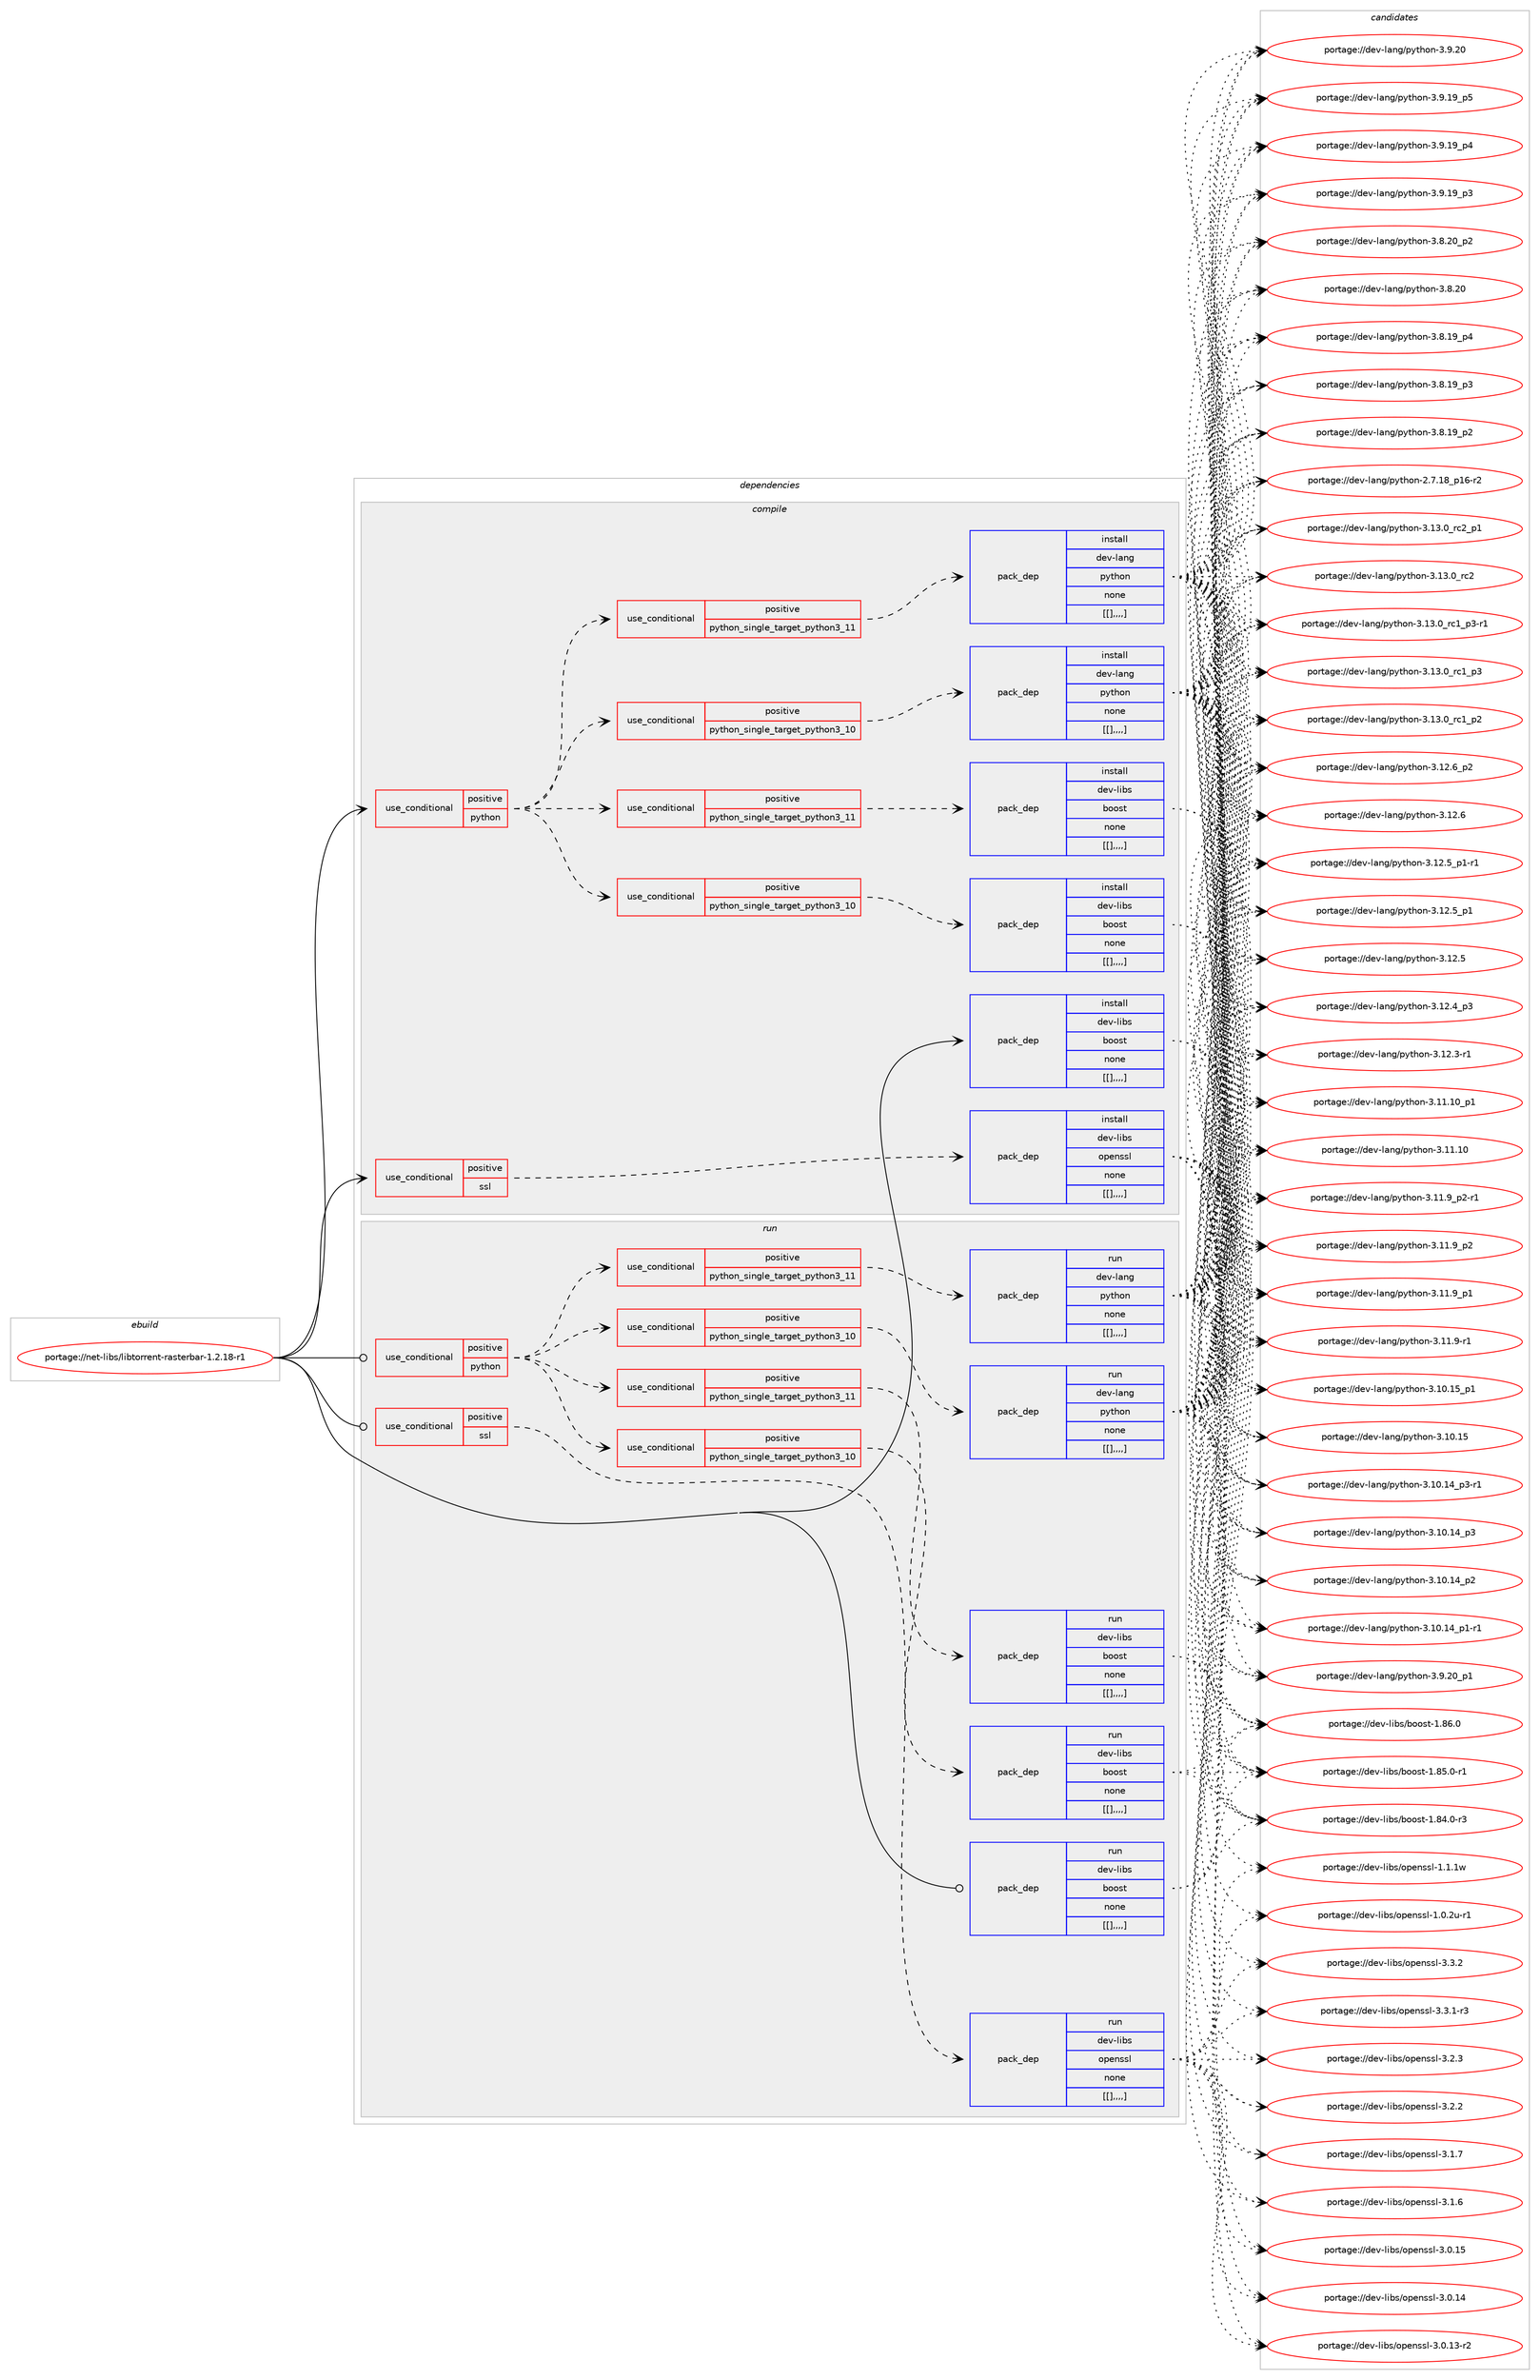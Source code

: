 digraph prolog {

# *************
# Graph options
# *************

newrank=true;
concentrate=true;
compound=true;
graph [rankdir=LR,fontname=Helvetica,fontsize=10,ranksep=1.5];#, ranksep=2.5, nodesep=0.2];
edge  [arrowhead=vee];
node  [fontname=Helvetica,fontsize=10];

# **********
# The ebuild
# **********

subgraph cluster_leftcol {
color=gray;
label=<<i>ebuild</i>>;
id [label="portage://net-libs/libtorrent-rasterbar-1.2.18-r1", color=red, width=4, href="../net-libs/libtorrent-rasterbar-1.2.18-r1.svg"];
}

# ****************
# The dependencies
# ****************

subgraph cluster_midcol {
color=gray;
label=<<i>dependencies</i>>;
subgraph cluster_compile {
fillcolor="#eeeeee";
style=filled;
label=<<i>compile</i>>;
subgraph cond98394 {
dependency372416 [label=<<TABLE BORDER="0" CELLBORDER="1" CELLSPACING="0" CELLPADDING="4"><TR><TD ROWSPAN="3" CELLPADDING="10">use_conditional</TD></TR><TR><TD>positive</TD></TR><TR><TD>python</TD></TR></TABLE>>, shape=none, color=red];
subgraph cond98395 {
dependency372417 [label=<<TABLE BORDER="0" CELLBORDER="1" CELLSPACING="0" CELLPADDING="4"><TR><TD ROWSPAN="3" CELLPADDING="10">use_conditional</TD></TR><TR><TD>positive</TD></TR><TR><TD>python_single_target_python3_10</TD></TR></TABLE>>, shape=none, color=red];
subgraph pack271323 {
dependency372418 [label=<<TABLE BORDER="0" CELLBORDER="1" CELLSPACING="0" CELLPADDING="4" WIDTH="220"><TR><TD ROWSPAN="6" CELLPADDING="30">pack_dep</TD></TR><TR><TD WIDTH="110">install</TD></TR><TR><TD>dev-lang</TD></TR><TR><TD>python</TD></TR><TR><TD>none</TD></TR><TR><TD>[[],,,,]</TD></TR></TABLE>>, shape=none, color=blue];
}
dependency372417:e -> dependency372418:w [weight=20,style="dashed",arrowhead="vee"];
}
dependency372416:e -> dependency372417:w [weight=20,style="dashed",arrowhead="vee"];
subgraph cond98396 {
dependency372419 [label=<<TABLE BORDER="0" CELLBORDER="1" CELLSPACING="0" CELLPADDING="4"><TR><TD ROWSPAN="3" CELLPADDING="10">use_conditional</TD></TR><TR><TD>positive</TD></TR><TR><TD>python_single_target_python3_11</TD></TR></TABLE>>, shape=none, color=red];
subgraph pack271324 {
dependency372420 [label=<<TABLE BORDER="0" CELLBORDER="1" CELLSPACING="0" CELLPADDING="4" WIDTH="220"><TR><TD ROWSPAN="6" CELLPADDING="30">pack_dep</TD></TR><TR><TD WIDTH="110">install</TD></TR><TR><TD>dev-lang</TD></TR><TR><TD>python</TD></TR><TR><TD>none</TD></TR><TR><TD>[[],,,,]</TD></TR></TABLE>>, shape=none, color=blue];
}
dependency372419:e -> dependency372420:w [weight=20,style="dashed",arrowhead="vee"];
}
dependency372416:e -> dependency372419:w [weight=20,style="dashed",arrowhead="vee"];
subgraph cond98397 {
dependency372421 [label=<<TABLE BORDER="0" CELLBORDER="1" CELLSPACING="0" CELLPADDING="4"><TR><TD ROWSPAN="3" CELLPADDING="10">use_conditional</TD></TR><TR><TD>positive</TD></TR><TR><TD>python_single_target_python3_10</TD></TR></TABLE>>, shape=none, color=red];
subgraph pack271325 {
dependency372422 [label=<<TABLE BORDER="0" CELLBORDER="1" CELLSPACING="0" CELLPADDING="4" WIDTH="220"><TR><TD ROWSPAN="6" CELLPADDING="30">pack_dep</TD></TR><TR><TD WIDTH="110">install</TD></TR><TR><TD>dev-libs</TD></TR><TR><TD>boost</TD></TR><TR><TD>none</TD></TR><TR><TD>[[],,,,]</TD></TR></TABLE>>, shape=none, color=blue];
}
dependency372421:e -> dependency372422:w [weight=20,style="dashed",arrowhead="vee"];
}
dependency372416:e -> dependency372421:w [weight=20,style="dashed",arrowhead="vee"];
subgraph cond98398 {
dependency372423 [label=<<TABLE BORDER="0" CELLBORDER="1" CELLSPACING="0" CELLPADDING="4"><TR><TD ROWSPAN="3" CELLPADDING="10">use_conditional</TD></TR><TR><TD>positive</TD></TR><TR><TD>python_single_target_python3_11</TD></TR></TABLE>>, shape=none, color=red];
subgraph pack271326 {
dependency372424 [label=<<TABLE BORDER="0" CELLBORDER="1" CELLSPACING="0" CELLPADDING="4" WIDTH="220"><TR><TD ROWSPAN="6" CELLPADDING="30">pack_dep</TD></TR><TR><TD WIDTH="110">install</TD></TR><TR><TD>dev-libs</TD></TR><TR><TD>boost</TD></TR><TR><TD>none</TD></TR><TR><TD>[[],,,,]</TD></TR></TABLE>>, shape=none, color=blue];
}
dependency372423:e -> dependency372424:w [weight=20,style="dashed",arrowhead="vee"];
}
dependency372416:e -> dependency372423:w [weight=20,style="dashed",arrowhead="vee"];
}
id:e -> dependency372416:w [weight=20,style="solid",arrowhead="vee"];
subgraph cond98399 {
dependency372425 [label=<<TABLE BORDER="0" CELLBORDER="1" CELLSPACING="0" CELLPADDING="4"><TR><TD ROWSPAN="3" CELLPADDING="10">use_conditional</TD></TR><TR><TD>positive</TD></TR><TR><TD>ssl</TD></TR></TABLE>>, shape=none, color=red];
subgraph pack271327 {
dependency372426 [label=<<TABLE BORDER="0" CELLBORDER="1" CELLSPACING="0" CELLPADDING="4" WIDTH="220"><TR><TD ROWSPAN="6" CELLPADDING="30">pack_dep</TD></TR><TR><TD WIDTH="110">install</TD></TR><TR><TD>dev-libs</TD></TR><TR><TD>openssl</TD></TR><TR><TD>none</TD></TR><TR><TD>[[],,,,]</TD></TR></TABLE>>, shape=none, color=blue];
}
dependency372425:e -> dependency372426:w [weight=20,style="dashed",arrowhead="vee"];
}
id:e -> dependency372425:w [weight=20,style="solid",arrowhead="vee"];
subgraph pack271328 {
dependency372427 [label=<<TABLE BORDER="0" CELLBORDER="1" CELLSPACING="0" CELLPADDING="4" WIDTH="220"><TR><TD ROWSPAN="6" CELLPADDING="30">pack_dep</TD></TR><TR><TD WIDTH="110">install</TD></TR><TR><TD>dev-libs</TD></TR><TR><TD>boost</TD></TR><TR><TD>none</TD></TR><TR><TD>[[],,,,]</TD></TR></TABLE>>, shape=none, color=blue];
}
id:e -> dependency372427:w [weight=20,style="solid",arrowhead="vee"];
}
subgraph cluster_compileandrun {
fillcolor="#eeeeee";
style=filled;
label=<<i>compile and run</i>>;
}
subgraph cluster_run {
fillcolor="#eeeeee";
style=filled;
label=<<i>run</i>>;
subgraph cond98400 {
dependency372428 [label=<<TABLE BORDER="0" CELLBORDER="1" CELLSPACING="0" CELLPADDING="4"><TR><TD ROWSPAN="3" CELLPADDING="10">use_conditional</TD></TR><TR><TD>positive</TD></TR><TR><TD>python</TD></TR></TABLE>>, shape=none, color=red];
subgraph cond98401 {
dependency372429 [label=<<TABLE BORDER="0" CELLBORDER="1" CELLSPACING="0" CELLPADDING="4"><TR><TD ROWSPAN="3" CELLPADDING="10">use_conditional</TD></TR><TR><TD>positive</TD></TR><TR><TD>python_single_target_python3_10</TD></TR></TABLE>>, shape=none, color=red];
subgraph pack271329 {
dependency372430 [label=<<TABLE BORDER="0" CELLBORDER="1" CELLSPACING="0" CELLPADDING="4" WIDTH="220"><TR><TD ROWSPAN="6" CELLPADDING="30">pack_dep</TD></TR><TR><TD WIDTH="110">run</TD></TR><TR><TD>dev-lang</TD></TR><TR><TD>python</TD></TR><TR><TD>none</TD></TR><TR><TD>[[],,,,]</TD></TR></TABLE>>, shape=none, color=blue];
}
dependency372429:e -> dependency372430:w [weight=20,style="dashed",arrowhead="vee"];
}
dependency372428:e -> dependency372429:w [weight=20,style="dashed",arrowhead="vee"];
subgraph cond98402 {
dependency372431 [label=<<TABLE BORDER="0" CELLBORDER="1" CELLSPACING="0" CELLPADDING="4"><TR><TD ROWSPAN="3" CELLPADDING="10">use_conditional</TD></TR><TR><TD>positive</TD></TR><TR><TD>python_single_target_python3_11</TD></TR></TABLE>>, shape=none, color=red];
subgraph pack271330 {
dependency372432 [label=<<TABLE BORDER="0" CELLBORDER="1" CELLSPACING="0" CELLPADDING="4" WIDTH="220"><TR><TD ROWSPAN="6" CELLPADDING="30">pack_dep</TD></TR><TR><TD WIDTH="110">run</TD></TR><TR><TD>dev-lang</TD></TR><TR><TD>python</TD></TR><TR><TD>none</TD></TR><TR><TD>[[],,,,]</TD></TR></TABLE>>, shape=none, color=blue];
}
dependency372431:e -> dependency372432:w [weight=20,style="dashed",arrowhead="vee"];
}
dependency372428:e -> dependency372431:w [weight=20,style="dashed",arrowhead="vee"];
subgraph cond98403 {
dependency372433 [label=<<TABLE BORDER="0" CELLBORDER="1" CELLSPACING="0" CELLPADDING="4"><TR><TD ROWSPAN="3" CELLPADDING="10">use_conditional</TD></TR><TR><TD>positive</TD></TR><TR><TD>python_single_target_python3_10</TD></TR></TABLE>>, shape=none, color=red];
subgraph pack271331 {
dependency372434 [label=<<TABLE BORDER="0" CELLBORDER="1" CELLSPACING="0" CELLPADDING="4" WIDTH="220"><TR><TD ROWSPAN="6" CELLPADDING="30">pack_dep</TD></TR><TR><TD WIDTH="110">run</TD></TR><TR><TD>dev-libs</TD></TR><TR><TD>boost</TD></TR><TR><TD>none</TD></TR><TR><TD>[[],,,,]</TD></TR></TABLE>>, shape=none, color=blue];
}
dependency372433:e -> dependency372434:w [weight=20,style="dashed",arrowhead="vee"];
}
dependency372428:e -> dependency372433:w [weight=20,style="dashed",arrowhead="vee"];
subgraph cond98404 {
dependency372435 [label=<<TABLE BORDER="0" CELLBORDER="1" CELLSPACING="0" CELLPADDING="4"><TR><TD ROWSPAN="3" CELLPADDING="10">use_conditional</TD></TR><TR><TD>positive</TD></TR><TR><TD>python_single_target_python3_11</TD></TR></TABLE>>, shape=none, color=red];
subgraph pack271332 {
dependency372436 [label=<<TABLE BORDER="0" CELLBORDER="1" CELLSPACING="0" CELLPADDING="4" WIDTH="220"><TR><TD ROWSPAN="6" CELLPADDING="30">pack_dep</TD></TR><TR><TD WIDTH="110">run</TD></TR><TR><TD>dev-libs</TD></TR><TR><TD>boost</TD></TR><TR><TD>none</TD></TR><TR><TD>[[],,,,]</TD></TR></TABLE>>, shape=none, color=blue];
}
dependency372435:e -> dependency372436:w [weight=20,style="dashed",arrowhead="vee"];
}
dependency372428:e -> dependency372435:w [weight=20,style="dashed",arrowhead="vee"];
}
id:e -> dependency372428:w [weight=20,style="solid",arrowhead="odot"];
subgraph cond98405 {
dependency372437 [label=<<TABLE BORDER="0" CELLBORDER="1" CELLSPACING="0" CELLPADDING="4"><TR><TD ROWSPAN="3" CELLPADDING="10">use_conditional</TD></TR><TR><TD>positive</TD></TR><TR><TD>ssl</TD></TR></TABLE>>, shape=none, color=red];
subgraph pack271333 {
dependency372438 [label=<<TABLE BORDER="0" CELLBORDER="1" CELLSPACING="0" CELLPADDING="4" WIDTH="220"><TR><TD ROWSPAN="6" CELLPADDING="30">pack_dep</TD></TR><TR><TD WIDTH="110">run</TD></TR><TR><TD>dev-libs</TD></TR><TR><TD>openssl</TD></TR><TR><TD>none</TD></TR><TR><TD>[[],,,,]</TD></TR></TABLE>>, shape=none, color=blue];
}
dependency372437:e -> dependency372438:w [weight=20,style="dashed",arrowhead="vee"];
}
id:e -> dependency372437:w [weight=20,style="solid",arrowhead="odot"];
subgraph pack271334 {
dependency372439 [label=<<TABLE BORDER="0" CELLBORDER="1" CELLSPACING="0" CELLPADDING="4" WIDTH="220"><TR><TD ROWSPAN="6" CELLPADDING="30">pack_dep</TD></TR><TR><TD WIDTH="110">run</TD></TR><TR><TD>dev-libs</TD></TR><TR><TD>boost</TD></TR><TR><TD>none</TD></TR><TR><TD>[[],,,,]</TD></TR></TABLE>>, shape=none, color=blue];
}
id:e -> dependency372439:w [weight=20,style="solid",arrowhead="odot"];
}
}

# **************
# The candidates
# **************

subgraph cluster_choices {
rank=same;
color=gray;
label=<<i>candidates</i>>;

subgraph choice271323 {
color=black;
nodesep=1;
choice100101118451089711010347112121116104111110455146495146489511499509511249 [label="portage://dev-lang/python-3.13.0_rc2_p1", color=red, width=4,href="../dev-lang/python-3.13.0_rc2_p1.svg"];
choice10010111845108971101034711212111610411111045514649514648951149950 [label="portage://dev-lang/python-3.13.0_rc2", color=red, width=4,href="../dev-lang/python-3.13.0_rc2.svg"];
choice1001011184510897110103471121211161041111104551464951464895114994995112514511449 [label="portage://dev-lang/python-3.13.0_rc1_p3-r1", color=red, width=4,href="../dev-lang/python-3.13.0_rc1_p3-r1.svg"];
choice100101118451089711010347112121116104111110455146495146489511499499511251 [label="portage://dev-lang/python-3.13.0_rc1_p3", color=red, width=4,href="../dev-lang/python-3.13.0_rc1_p3.svg"];
choice100101118451089711010347112121116104111110455146495146489511499499511250 [label="portage://dev-lang/python-3.13.0_rc1_p2", color=red, width=4,href="../dev-lang/python-3.13.0_rc1_p2.svg"];
choice100101118451089711010347112121116104111110455146495046549511250 [label="portage://dev-lang/python-3.12.6_p2", color=red, width=4,href="../dev-lang/python-3.12.6_p2.svg"];
choice10010111845108971101034711212111610411111045514649504654 [label="portage://dev-lang/python-3.12.6", color=red, width=4,href="../dev-lang/python-3.12.6.svg"];
choice1001011184510897110103471121211161041111104551464950465395112494511449 [label="portage://dev-lang/python-3.12.5_p1-r1", color=red, width=4,href="../dev-lang/python-3.12.5_p1-r1.svg"];
choice100101118451089711010347112121116104111110455146495046539511249 [label="portage://dev-lang/python-3.12.5_p1", color=red, width=4,href="../dev-lang/python-3.12.5_p1.svg"];
choice10010111845108971101034711212111610411111045514649504653 [label="portage://dev-lang/python-3.12.5", color=red, width=4,href="../dev-lang/python-3.12.5.svg"];
choice100101118451089711010347112121116104111110455146495046529511251 [label="portage://dev-lang/python-3.12.4_p3", color=red, width=4,href="../dev-lang/python-3.12.4_p3.svg"];
choice100101118451089711010347112121116104111110455146495046514511449 [label="portage://dev-lang/python-3.12.3-r1", color=red, width=4,href="../dev-lang/python-3.12.3-r1.svg"];
choice10010111845108971101034711212111610411111045514649494649489511249 [label="portage://dev-lang/python-3.11.10_p1", color=red, width=4,href="../dev-lang/python-3.11.10_p1.svg"];
choice1001011184510897110103471121211161041111104551464949464948 [label="portage://dev-lang/python-3.11.10", color=red, width=4,href="../dev-lang/python-3.11.10.svg"];
choice1001011184510897110103471121211161041111104551464949465795112504511449 [label="portage://dev-lang/python-3.11.9_p2-r1", color=red, width=4,href="../dev-lang/python-3.11.9_p2-r1.svg"];
choice100101118451089711010347112121116104111110455146494946579511250 [label="portage://dev-lang/python-3.11.9_p2", color=red, width=4,href="../dev-lang/python-3.11.9_p2.svg"];
choice100101118451089711010347112121116104111110455146494946579511249 [label="portage://dev-lang/python-3.11.9_p1", color=red, width=4,href="../dev-lang/python-3.11.9_p1.svg"];
choice100101118451089711010347112121116104111110455146494946574511449 [label="portage://dev-lang/python-3.11.9-r1", color=red, width=4,href="../dev-lang/python-3.11.9-r1.svg"];
choice10010111845108971101034711212111610411111045514649484649539511249 [label="portage://dev-lang/python-3.10.15_p1", color=red, width=4,href="../dev-lang/python-3.10.15_p1.svg"];
choice1001011184510897110103471121211161041111104551464948464953 [label="portage://dev-lang/python-3.10.15", color=red, width=4,href="../dev-lang/python-3.10.15.svg"];
choice100101118451089711010347112121116104111110455146494846495295112514511449 [label="portage://dev-lang/python-3.10.14_p3-r1", color=red, width=4,href="../dev-lang/python-3.10.14_p3-r1.svg"];
choice10010111845108971101034711212111610411111045514649484649529511251 [label="portage://dev-lang/python-3.10.14_p3", color=red, width=4,href="../dev-lang/python-3.10.14_p3.svg"];
choice10010111845108971101034711212111610411111045514649484649529511250 [label="portage://dev-lang/python-3.10.14_p2", color=red, width=4,href="../dev-lang/python-3.10.14_p2.svg"];
choice100101118451089711010347112121116104111110455146494846495295112494511449 [label="portage://dev-lang/python-3.10.14_p1-r1", color=red, width=4,href="../dev-lang/python-3.10.14_p1-r1.svg"];
choice100101118451089711010347112121116104111110455146574650489511249 [label="portage://dev-lang/python-3.9.20_p1", color=red, width=4,href="../dev-lang/python-3.9.20_p1.svg"];
choice10010111845108971101034711212111610411111045514657465048 [label="portage://dev-lang/python-3.9.20", color=red, width=4,href="../dev-lang/python-3.9.20.svg"];
choice100101118451089711010347112121116104111110455146574649579511253 [label="portage://dev-lang/python-3.9.19_p5", color=red, width=4,href="../dev-lang/python-3.9.19_p5.svg"];
choice100101118451089711010347112121116104111110455146574649579511252 [label="portage://dev-lang/python-3.9.19_p4", color=red, width=4,href="../dev-lang/python-3.9.19_p4.svg"];
choice100101118451089711010347112121116104111110455146574649579511251 [label="portage://dev-lang/python-3.9.19_p3", color=red, width=4,href="../dev-lang/python-3.9.19_p3.svg"];
choice100101118451089711010347112121116104111110455146564650489511250 [label="portage://dev-lang/python-3.8.20_p2", color=red, width=4,href="../dev-lang/python-3.8.20_p2.svg"];
choice10010111845108971101034711212111610411111045514656465048 [label="portage://dev-lang/python-3.8.20", color=red, width=4,href="../dev-lang/python-3.8.20.svg"];
choice100101118451089711010347112121116104111110455146564649579511252 [label="portage://dev-lang/python-3.8.19_p4", color=red, width=4,href="../dev-lang/python-3.8.19_p4.svg"];
choice100101118451089711010347112121116104111110455146564649579511251 [label="portage://dev-lang/python-3.8.19_p3", color=red, width=4,href="../dev-lang/python-3.8.19_p3.svg"];
choice100101118451089711010347112121116104111110455146564649579511250 [label="portage://dev-lang/python-3.8.19_p2", color=red, width=4,href="../dev-lang/python-3.8.19_p2.svg"];
choice100101118451089711010347112121116104111110455046554649569511249544511450 [label="portage://dev-lang/python-2.7.18_p16-r2", color=red, width=4,href="../dev-lang/python-2.7.18_p16-r2.svg"];
dependency372418:e -> choice100101118451089711010347112121116104111110455146495146489511499509511249:w [style=dotted,weight="100"];
dependency372418:e -> choice10010111845108971101034711212111610411111045514649514648951149950:w [style=dotted,weight="100"];
dependency372418:e -> choice1001011184510897110103471121211161041111104551464951464895114994995112514511449:w [style=dotted,weight="100"];
dependency372418:e -> choice100101118451089711010347112121116104111110455146495146489511499499511251:w [style=dotted,weight="100"];
dependency372418:e -> choice100101118451089711010347112121116104111110455146495146489511499499511250:w [style=dotted,weight="100"];
dependency372418:e -> choice100101118451089711010347112121116104111110455146495046549511250:w [style=dotted,weight="100"];
dependency372418:e -> choice10010111845108971101034711212111610411111045514649504654:w [style=dotted,weight="100"];
dependency372418:e -> choice1001011184510897110103471121211161041111104551464950465395112494511449:w [style=dotted,weight="100"];
dependency372418:e -> choice100101118451089711010347112121116104111110455146495046539511249:w [style=dotted,weight="100"];
dependency372418:e -> choice10010111845108971101034711212111610411111045514649504653:w [style=dotted,weight="100"];
dependency372418:e -> choice100101118451089711010347112121116104111110455146495046529511251:w [style=dotted,weight="100"];
dependency372418:e -> choice100101118451089711010347112121116104111110455146495046514511449:w [style=dotted,weight="100"];
dependency372418:e -> choice10010111845108971101034711212111610411111045514649494649489511249:w [style=dotted,weight="100"];
dependency372418:e -> choice1001011184510897110103471121211161041111104551464949464948:w [style=dotted,weight="100"];
dependency372418:e -> choice1001011184510897110103471121211161041111104551464949465795112504511449:w [style=dotted,weight="100"];
dependency372418:e -> choice100101118451089711010347112121116104111110455146494946579511250:w [style=dotted,weight="100"];
dependency372418:e -> choice100101118451089711010347112121116104111110455146494946579511249:w [style=dotted,weight="100"];
dependency372418:e -> choice100101118451089711010347112121116104111110455146494946574511449:w [style=dotted,weight="100"];
dependency372418:e -> choice10010111845108971101034711212111610411111045514649484649539511249:w [style=dotted,weight="100"];
dependency372418:e -> choice1001011184510897110103471121211161041111104551464948464953:w [style=dotted,weight="100"];
dependency372418:e -> choice100101118451089711010347112121116104111110455146494846495295112514511449:w [style=dotted,weight="100"];
dependency372418:e -> choice10010111845108971101034711212111610411111045514649484649529511251:w [style=dotted,weight="100"];
dependency372418:e -> choice10010111845108971101034711212111610411111045514649484649529511250:w [style=dotted,weight="100"];
dependency372418:e -> choice100101118451089711010347112121116104111110455146494846495295112494511449:w [style=dotted,weight="100"];
dependency372418:e -> choice100101118451089711010347112121116104111110455146574650489511249:w [style=dotted,weight="100"];
dependency372418:e -> choice10010111845108971101034711212111610411111045514657465048:w [style=dotted,weight="100"];
dependency372418:e -> choice100101118451089711010347112121116104111110455146574649579511253:w [style=dotted,weight="100"];
dependency372418:e -> choice100101118451089711010347112121116104111110455146574649579511252:w [style=dotted,weight="100"];
dependency372418:e -> choice100101118451089711010347112121116104111110455146574649579511251:w [style=dotted,weight="100"];
dependency372418:e -> choice100101118451089711010347112121116104111110455146564650489511250:w [style=dotted,weight="100"];
dependency372418:e -> choice10010111845108971101034711212111610411111045514656465048:w [style=dotted,weight="100"];
dependency372418:e -> choice100101118451089711010347112121116104111110455146564649579511252:w [style=dotted,weight="100"];
dependency372418:e -> choice100101118451089711010347112121116104111110455146564649579511251:w [style=dotted,weight="100"];
dependency372418:e -> choice100101118451089711010347112121116104111110455146564649579511250:w [style=dotted,weight="100"];
dependency372418:e -> choice100101118451089711010347112121116104111110455046554649569511249544511450:w [style=dotted,weight="100"];
}
subgraph choice271324 {
color=black;
nodesep=1;
choice100101118451089711010347112121116104111110455146495146489511499509511249 [label="portage://dev-lang/python-3.13.0_rc2_p1", color=red, width=4,href="../dev-lang/python-3.13.0_rc2_p1.svg"];
choice10010111845108971101034711212111610411111045514649514648951149950 [label="portage://dev-lang/python-3.13.0_rc2", color=red, width=4,href="../dev-lang/python-3.13.0_rc2.svg"];
choice1001011184510897110103471121211161041111104551464951464895114994995112514511449 [label="portage://dev-lang/python-3.13.0_rc1_p3-r1", color=red, width=4,href="../dev-lang/python-3.13.0_rc1_p3-r1.svg"];
choice100101118451089711010347112121116104111110455146495146489511499499511251 [label="portage://dev-lang/python-3.13.0_rc1_p3", color=red, width=4,href="../dev-lang/python-3.13.0_rc1_p3.svg"];
choice100101118451089711010347112121116104111110455146495146489511499499511250 [label="portage://dev-lang/python-3.13.0_rc1_p2", color=red, width=4,href="../dev-lang/python-3.13.0_rc1_p2.svg"];
choice100101118451089711010347112121116104111110455146495046549511250 [label="portage://dev-lang/python-3.12.6_p2", color=red, width=4,href="../dev-lang/python-3.12.6_p2.svg"];
choice10010111845108971101034711212111610411111045514649504654 [label="portage://dev-lang/python-3.12.6", color=red, width=4,href="../dev-lang/python-3.12.6.svg"];
choice1001011184510897110103471121211161041111104551464950465395112494511449 [label="portage://dev-lang/python-3.12.5_p1-r1", color=red, width=4,href="../dev-lang/python-3.12.5_p1-r1.svg"];
choice100101118451089711010347112121116104111110455146495046539511249 [label="portage://dev-lang/python-3.12.5_p1", color=red, width=4,href="../dev-lang/python-3.12.5_p1.svg"];
choice10010111845108971101034711212111610411111045514649504653 [label="portage://dev-lang/python-3.12.5", color=red, width=4,href="../dev-lang/python-3.12.5.svg"];
choice100101118451089711010347112121116104111110455146495046529511251 [label="portage://dev-lang/python-3.12.4_p3", color=red, width=4,href="../dev-lang/python-3.12.4_p3.svg"];
choice100101118451089711010347112121116104111110455146495046514511449 [label="portage://dev-lang/python-3.12.3-r1", color=red, width=4,href="../dev-lang/python-3.12.3-r1.svg"];
choice10010111845108971101034711212111610411111045514649494649489511249 [label="portage://dev-lang/python-3.11.10_p1", color=red, width=4,href="../dev-lang/python-3.11.10_p1.svg"];
choice1001011184510897110103471121211161041111104551464949464948 [label="portage://dev-lang/python-3.11.10", color=red, width=4,href="../dev-lang/python-3.11.10.svg"];
choice1001011184510897110103471121211161041111104551464949465795112504511449 [label="portage://dev-lang/python-3.11.9_p2-r1", color=red, width=4,href="../dev-lang/python-3.11.9_p2-r1.svg"];
choice100101118451089711010347112121116104111110455146494946579511250 [label="portage://dev-lang/python-3.11.9_p2", color=red, width=4,href="../dev-lang/python-3.11.9_p2.svg"];
choice100101118451089711010347112121116104111110455146494946579511249 [label="portage://dev-lang/python-3.11.9_p1", color=red, width=4,href="../dev-lang/python-3.11.9_p1.svg"];
choice100101118451089711010347112121116104111110455146494946574511449 [label="portage://dev-lang/python-3.11.9-r1", color=red, width=4,href="../dev-lang/python-3.11.9-r1.svg"];
choice10010111845108971101034711212111610411111045514649484649539511249 [label="portage://dev-lang/python-3.10.15_p1", color=red, width=4,href="../dev-lang/python-3.10.15_p1.svg"];
choice1001011184510897110103471121211161041111104551464948464953 [label="portage://dev-lang/python-3.10.15", color=red, width=4,href="../dev-lang/python-3.10.15.svg"];
choice100101118451089711010347112121116104111110455146494846495295112514511449 [label="portage://dev-lang/python-3.10.14_p3-r1", color=red, width=4,href="../dev-lang/python-3.10.14_p3-r1.svg"];
choice10010111845108971101034711212111610411111045514649484649529511251 [label="portage://dev-lang/python-3.10.14_p3", color=red, width=4,href="../dev-lang/python-3.10.14_p3.svg"];
choice10010111845108971101034711212111610411111045514649484649529511250 [label="portage://dev-lang/python-3.10.14_p2", color=red, width=4,href="../dev-lang/python-3.10.14_p2.svg"];
choice100101118451089711010347112121116104111110455146494846495295112494511449 [label="portage://dev-lang/python-3.10.14_p1-r1", color=red, width=4,href="../dev-lang/python-3.10.14_p1-r1.svg"];
choice100101118451089711010347112121116104111110455146574650489511249 [label="portage://dev-lang/python-3.9.20_p1", color=red, width=4,href="../dev-lang/python-3.9.20_p1.svg"];
choice10010111845108971101034711212111610411111045514657465048 [label="portage://dev-lang/python-3.9.20", color=red, width=4,href="../dev-lang/python-3.9.20.svg"];
choice100101118451089711010347112121116104111110455146574649579511253 [label="portage://dev-lang/python-3.9.19_p5", color=red, width=4,href="../dev-lang/python-3.9.19_p5.svg"];
choice100101118451089711010347112121116104111110455146574649579511252 [label="portage://dev-lang/python-3.9.19_p4", color=red, width=4,href="../dev-lang/python-3.9.19_p4.svg"];
choice100101118451089711010347112121116104111110455146574649579511251 [label="portage://dev-lang/python-3.9.19_p3", color=red, width=4,href="../dev-lang/python-3.9.19_p3.svg"];
choice100101118451089711010347112121116104111110455146564650489511250 [label="portage://dev-lang/python-3.8.20_p2", color=red, width=4,href="../dev-lang/python-3.8.20_p2.svg"];
choice10010111845108971101034711212111610411111045514656465048 [label="portage://dev-lang/python-3.8.20", color=red, width=4,href="../dev-lang/python-3.8.20.svg"];
choice100101118451089711010347112121116104111110455146564649579511252 [label="portage://dev-lang/python-3.8.19_p4", color=red, width=4,href="../dev-lang/python-3.8.19_p4.svg"];
choice100101118451089711010347112121116104111110455146564649579511251 [label="portage://dev-lang/python-3.8.19_p3", color=red, width=4,href="../dev-lang/python-3.8.19_p3.svg"];
choice100101118451089711010347112121116104111110455146564649579511250 [label="portage://dev-lang/python-3.8.19_p2", color=red, width=4,href="../dev-lang/python-3.8.19_p2.svg"];
choice100101118451089711010347112121116104111110455046554649569511249544511450 [label="portage://dev-lang/python-2.7.18_p16-r2", color=red, width=4,href="../dev-lang/python-2.7.18_p16-r2.svg"];
dependency372420:e -> choice100101118451089711010347112121116104111110455146495146489511499509511249:w [style=dotted,weight="100"];
dependency372420:e -> choice10010111845108971101034711212111610411111045514649514648951149950:w [style=dotted,weight="100"];
dependency372420:e -> choice1001011184510897110103471121211161041111104551464951464895114994995112514511449:w [style=dotted,weight="100"];
dependency372420:e -> choice100101118451089711010347112121116104111110455146495146489511499499511251:w [style=dotted,weight="100"];
dependency372420:e -> choice100101118451089711010347112121116104111110455146495146489511499499511250:w [style=dotted,weight="100"];
dependency372420:e -> choice100101118451089711010347112121116104111110455146495046549511250:w [style=dotted,weight="100"];
dependency372420:e -> choice10010111845108971101034711212111610411111045514649504654:w [style=dotted,weight="100"];
dependency372420:e -> choice1001011184510897110103471121211161041111104551464950465395112494511449:w [style=dotted,weight="100"];
dependency372420:e -> choice100101118451089711010347112121116104111110455146495046539511249:w [style=dotted,weight="100"];
dependency372420:e -> choice10010111845108971101034711212111610411111045514649504653:w [style=dotted,weight="100"];
dependency372420:e -> choice100101118451089711010347112121116104111110455146495046529511251:w [style=dotted,weight="100"];
dependency372420:e -> choice100101118451089711010347112121116104111110455146495046514511449:w [style=dotted,weight="100"];
dependency372420:e -> choice10010111845108971101034711212111610411111045514649494649489511249:w [style=dotted,weight="100"];
dependency372420:e -> choice1001011184510897110103471121211161041111104551464949464948:w [style=dotted,weight="100"];
dependency372420:e -> choice1001011184510897110103471121211161041111104551464949465795112504511449:w [style=dotted,weight="100"];
dependency372420:e -> choice100101118451089711010347112121116104111110455146494946579511250:w [style=dotted,weight="100"];
dependency372420:e -> choice100101118451089711010347112121116104111110455146494946579511249:w [style=dotted,weight="100"];
dependency372420:e -> choice100101118451089711010347112121116104111110455146494946574511449:w [style=dotted,weight="100"];
dependency372420:e -> choice10010111845108971101034711212111610411111045514649484649539511249:w [style=dotted,weight="100"];
dependency372420:e -> choice1001011184510897110103471121211161041111104551464948464953:w [style=dotted,weight="100"];
dependency372420:e -> choice100101118451089711010347112121116104111110455146494846495295112514511449:w [style=dotted,weight="100"];
dependency372420:e -> choice10010111845108971101034711212111610411111045514649484649529511251:w [style=dotted,weight="100"];
dependency372420:e -> choice10010111845108971101034711212111610411111045514649484649529511250:w [style=dotted,weight="100"];
dependency372420:e -> choice100101118451089711010347112121116104111110455146494846495295112494511449:w [style=dotted,weight="100"];
dependency372420:e -> choice100101118451089711010347112121116104111110455146574650489511249:w [style=dotted,weight="100"];
dependency372420:e -> choice10010111845108971101034711212111610411111045514657465048:w [style=dotted,weight="100"];
dependency372420:e -> choice100101118451089711010347112121116104111110455146574649579511253:w [style=dotted,weight="100"];
dependency372420:e -> choice100101118451089711010347112121116104111110455146574649579511252:w [style=dotted,weight="100"];
dependency372420:e -> choice100101118451089711010347112121116104111110455146574649579511251:w [style=dotted,weight="100"];
dependency372420:e -> choice100101118451089711010347112121116104111110455146564650489511250:w [style=dotted,weight="100"];
dependency372420:e -> choice10010111845108971101034711212111610411111045514656465048:w [style=dotted,weight="100"];
dependency372420:e -> choice100101118451089711010347112121116104111110455146564649579511252:w [style=dotted,weight="100"];
dependency372420:e -> choice100101118451089711010347112121116104111110455146564649579511251:w [style=dotted,weight="100"];
dependency372420:e -> choice100101118451089711010347112121116104111110455146564649579511250:w [style=dotted,weight="100"];
dependency372420:e -> choice100101118451089711010347112121116104111110455046554649569511249544511450:w [style=dotted,weight="100"];
}
subgraph choice271325 {
color=black;
nodesep=1;
choice1001011184510810598115479811111111511645494656544648 [label="portage://dev-libs/boost-1.86.0", color=red, width=4,href="../dev-libs/boost-1.86.0.svg"];
choice10010111845108105981154798111111115116454946565346484511449 [label="portage://dev-libs/boost-1.85.0-r1", color=red, width=4,href="../dev-libs/boost-1.85.0-r1.svg"];
choice10010111845108105981154798111111115116454946565246484511451 [label="portage://dev-libs/boost-1.84.0-r3", color=red, width=4,href="../dev-libs/boost-1.84.0-r3.svg"];
dependency372422:e -> choice1001011184510810598115479811111111511645494656544648:w [style=dotted,weight="100"];
dependency372422:e -> choice10010111845108105981154798111111115116454946565346484511449:w [style=dotted,weight="100"];
dependency372422:e -> choice10010111845108105981154798111111115116454946565246484511451:w [style=dotted,weight="100"];
}
subgraph choice271326 {
color=black;
nodesep=1;
choice1001011184510810598115479811111111511645494656544648 [label="portage://dev-libs/boost-1.86.0", color=red, width=4,href="../dev-libs/boost-1.86.0.svg"];
choice10010111845108105981154798111111115116454946565346484511449 [label="portage://dev-libs/boost-1.85.0-r1", color=red, width=4,href="../dev-libs/boost-1.85.0-r1.svg"];
choice10010111845108105981154798111111115116454946565246484511451 [label="portage://dev-libs/boost-1.84.0-r3", color=red, width=4,href="../dev-libs/boost-1.84.0-r3.svg"];
dependency372424:e -> choice1001011184510810598115479811111111511645494656544648:w [style=dotted,weight="100"];
dependency372424:e -> choice10010111845108105981154798111111115116454946565346484511449:w [style=dotted,weight="100"];
dependency372424:e -> choice10010111845108105981154798111111115116454946565246484511451:w [style=dotted,weight="100"];
}
subgraph choice271327 {
color=black;
nodesep=1;
choice100101118451081059811547111112101110115115108455146514650 [label="portage://dev-libs/openssl-3.3.2", color=red, width=4,href="../dev-libs/openssl-3.3.2.svg"];
choice1001011184510810598115471111121011101151151084551465146494511451 [label="portage://dev-libs/openssl-3.3.1-r3", color=red, width=4,href="../dev-libs/openssl-3.3.1-r3.svg"];
choice100101118451081059811547111112101110115115108455146504651 [label="portage://dev-libs/openssl-3.2.3", color=red, width=4,href="../dev-libs/openssl-3.2.3.svg"];
choice100101118451081059811547111112101110115115108455146504650 [label="portage://dev-libs/openssl-3.2.2", color=red, width=4,href="../dev-libs/openssl-3.2.2.svg"];
choice100101118451081059811547111112101110115115108455146494655 [label="portage://dev-libs/openssl-3.1.7", color=red, width=4,href="../dev-libs/openssl-3.1.7.svg"];
choice100101118451081059811547111112101110115115108455146494654 [label="portage://dev-libs/openssl-3.1.6", color=red, width=4,href="../dev-libs/openssl-3.1.6.svg"];
choice10010111845108105981154711111210111011511510845514648464953 [label="portage://dev-libs/openssl-3.0.15", color=red, width=4,href="../dev-libs/openssl-3.0.15.svg"];
choice10010111845108105981154711111210111011511510845514648464952 [label="portage://dev-libs/openssl-3.0.14", color=red, width=4,href="../dev-libs/openssl-3.0.14.svg"];
choice100101118451081059811547111112101110115115108455146484649514511450 [label="portage://dev-libs/openssl-3.0.13-r2", color=red, width=4,href="../dev-libs/openssl-3.0.13-r2.svg"];
choice100101118451081059811547111112101110115115108454946494649119 [label="portage://dev-libs/openssl-1.1.1w", color=red, width=4,href="../dev-libs/openssl-1.1.1w.svg"];
choice1001011184510810598115471111121011101151151084549464846501174511449 [label="portage://dev-libs/openssl-1.0.2u-r1", color=red, width=4,href="../dev-libs/openssl-1.0.2u-r1.svg"];
dependency372426:e -> choice100101118451081059811547111112101110115115108455146514650:w [style=dotted,weight="100"];
dependency372426:e -> choice1001011184510810598115471111121011101151151084551465146494511451:w [style=dotted,weight="100"];
dependency372426:e -> choice100101118451081059811547111112101110115115108455146504651:w [style=dotted,weight="100"];
dependency372426:e -> choice100101118451081059811547111112101110115115108455146504650:w [style=dotted,weight="100"];
dependency372426:e -> choice100101118451081059811547111112101110115115108455146494655:w [style=dotted,weight="100"];
dependency372426:e -> choice100101118451081059811547111112101110115115108455146494654:w [style=dotted,weight="100"];
dependency372426:e -> choice10010111845108105981154711111210111011511510845514648464953:w [style=dotted,weight="100"];
dependency372426:e -> choice10010111845108105981154711111210111011511510845514648464952:w [style=dotted,weight="100"];
dependency372426:e -> choice100101118451081059811547111112101110115115108455146484649514511450:w [style=dotted,weight="100"];
dependency372426:e -> choice100101118451081059811547111112101110115115108454946494649119:w [style=dotted,weight="100"];
dependency372426:e -> choice1001011184510810598115471111121011101151151084549464846501174511449:w [style=dotted,weight="100"];
}
subgraph choice271328 {
color=black;
nodesep=1;
choice1001011184510810598115479811111111511645494656544648 [label="portage://dev-libs/boost-1.86.0", color=red, width=4,href="../dev-libs/boost-1.86.0.svg"];
choice10010111845108105981154798111111115116454946565346484511449 [label="portage://dev-libs/boost-1.85.0-r1", color=red, width=4,href="../dev-libs/boost-1.85.0-r1.svg"];
choice10010111845108105981154798111111115116454946565246484511451 [label="portage://dev-libs/boost-1.84.0-r3", color=red, width=4,href="../dev-libs/boost-1.84.0-r3.svg"];
dependency372427:e -> choice1001011184510810598115479811111111511645494656544648:w [style=dotted,weight="100"];
dependency372427:e -> choice10010111845108105981154798111111115116454946565346484511449:w [style=dotted,weight="100"];
dependency372427:e -> choice10010111845108105981154798111111115116454946565246484511451:w [style=dotted,weight="100"];
}
subgraph choice271329 {
color=black;
nodesep=1;
choice100101118451089711010347112121116104111110455146495146489511499509511249 [label="portage://dev-lang/python-3.13.0_rc2_p1", color=red, width=4,href="../dev-lang/python-3.13.0_rc2_p1.svg"];
choice10010111845108971101034711212111610411111045514649514648951149950 [label="portage://dev-lang/python-3.13.0_rc2", color=red, width=4,href="../dev-lang/python-3.13.0_rc2.svg"];
choice1001011184510897110103471121211161041111104551464951464895114994995112514511449 [label="portage://dev-lang/python-3.13.0_rc1_p3-r1", color=red, width=4,href="../dev-lang/python-3.13.0_rc1_p3-r1.svg"];
choice100101118451089711010347112121116104111110455146495146489511499499511251 [label="portage://dev-lang/python-3.13.0_rc1_p3", color=red, width=4,href="../dev-lang/python-3.13.0_rc1_p3.svg"];
choice100101118451089711010347112121116104111110455146495146489511499499511250 [label="portage://dev-lang/python-3.13.0_rc1_p2", color=red, width=4,href="../dev-lang/python-3.13.0_rc1_p2.svg"];
choice100101118451089711010347112121116104111110455146495046549511250 [label="portage://dev-lang/python-3.12.6_p2", color=red, width=4,href="../dev-lang/python-3.12.6_p2.svg"];
choice10010111845108971101034711212111610411111045514649504654 [label="portage://dev-lang/python-3.12.6", color=red, width=4,href="../dev-lang/python-3.12.6.svg"];
choice1001011184510897110103471121211161041111104551464950465395112494511449 [label="portage://dev-lang/python-3.12.5_p1-r1", color=red, width=4,href="../dev-lang/python-3.12.5_p1-r1.svg"];
choice100101118451089711010347112121116104111110455146495046539511249 [label="portage://dev-lang/python-3.12.5_p1", color=red, width=4,href="../dev-lang/python-3.12.5_p1.svg"];
choice10010111845108971101034711212111610411111045514649504653 [label="portage://dev-lang/python-3.12.5", color=red, width=4,href="../dev-lang/python-3.12.5.svg"];
choice100101118451089711010347112121116104111110455146495046529511251 [label="portage://dev-lang/python-3.12.4_p3", color=red, width=4,href="../dev-lang/python-3.12.4_p3.svg"];
choice100101118451089711010347112121116104111110455146495046514511449 [label="portage://dev-lang/python-3.12.3-r1", color=red, width=4,href="../dev-lang/python-3.12.3-r1.svg"];
choice10010111845108971101034711212111610411111045514649494649489511249 [label="portage://dev-lang/python-3.11.10_p1", color=red, width=4,href="../dev-lang/python-3.11.10_p1.svg"];
choice1001011184510897110103471121211161041111104551464949464948 [label="portage://dev-lang/python-3.11.10", color=red, width=4,href="../dev-lang/python-3.11.10.svg"];
choice1001011184510897110103471121211161041111104551464949465795112504511449 [label="portage://dev-lang/python-3.11.9_p2-r1", color=red, width=4,href="../dev-lang/python-3.11.9_p2-r1.svg"];
choice100101118451089711010347112121116104111110455146494946579511250 [label="portage://dev-lang/python-3.11.9_p2", color=red, width=4,href="../dev-lang/python-3.11.9_p2.svg"];
choice100101118451089711010347112121116104111110455146494946579511249 [label="portage://dev-lang/python-3.11.9_p1", color=red, width=4,href="../dev-lang/python-3.11.9_p1.svg"];
choice100101118451089711010347112121116104111110455146494946574511449 [label="portage://dev-lang/python-3.11.9-r1", color=red, width=4,href="../dev-lang/python-3.11.9-r1.svg"];
choice10010111845108971101034711212111610411111045514649484649539511249 [label="portage://dev-lang/python-3.10.15_p1", color=red, width=4,href="../dev-lang/python-3.10.15_p1.svg"];
choice1001011184510897110103471121211161041111104551464948464953 [label="portage://dev-lang/python-3.10.15", color=red, width=4,href="../dev-lang/python-3.10.15.svg"];
choice100101118451089711010347112121116104111110455146494846495295112514511449 [label="portage://dev-lang/python-3.10.14_p3-r1", color=red, width=4,href="../dev-lang/python-3.10.14_p3-r1.svg"];
choice10010111845108971101034711212111610411111045514649484649529511251 [label="portage://dev-lang/python-3.10.14_p3", color=red, width=4,href="../dev-lang/python-3.10.14_p3.svg"];
choice10010111845108971101034711212111610411111045514649484649529511250 [label="portage://dev-lang/python-3.10.14_p2", color=red, width=4,href="../dev-lang/python-3.10.14_p2.svg"];
choice100101118451089711010347112121116104111110455146494846495295112494511449 [label="portage://dev-lang/python-3.10.14_p1-r1", color=red, width=4,href="../dev-lang/python-3.10.14_p1-r1.svg"];
choice100101118451089711010347112121116104111110455146574650489511249 [label="portage://dev-lang/python-3.9.20_p1", color=red, width=4,href="../dev-lang/python-3.9.20_p1.svg"];
choice10010111845108971101034711212111610411111045514657465048 [label="portage://dev-lang/python-3.9.20", color=red, width=4,href="../dev-lang/python-3.9.20.svg"];
choice100101118451089711010347112121116104111110455146574649579511253 [label="portage://dev-lang/python-3.9.19_p5", color=red, width=4,href="../dev-lang/python-3.9.19_p5.svg"];
choice100101118451089711010347112121116104111110455146574649579511252 [label="portage://dev-lang/python-3.9.19_p4", color=red, width=4,href="../dev-lang/python-3.9.19_p4.svg"];
choice100101118451089711010347112121116104111110455146574649579511251 [label="portage://dev-lang/python-3.9.19_p3", color=red, width=4,href="../dev-lang/python-3.9.19_p3.svg"];
choice100101118451089711010347112121116104111110455146564650489511250 [label="portage://dev-lang/python-3.8.20_p2", color=red, width=4,href="../dev-lang/python-3.8.20_p2.svg"];
choice10010111845108971101034711212111610411111045514656465048 [label="portage://dev-lang/python-3.8.20", color=red, width=4,href="../dev-lang/python-3.8.20.svg"];
choice100101118451089711010347112121116104111110455146564649579511252 [label="portage://dev-lang/python-3.8.19_p4", color=red, width=4,href="../dev-lang/python-3.8.19_p4.svg"];
choice100101118451089711010347112121116104111110455146564649579511251 [label="portage://dev-lang/python-3.8.19_p3", color=red, width=4,href="../dev-lang/python-3.8.19_p3.svg"];
choice100101118451089711010347112121116104111110455146564649579511250 [label="portage://dev-lang/python-3.8.19_p2", color=red, width=4,href="../dev-lang/python-3.8.19_p2.svg"];
choice100101118451089711010347112121116104111110455046554649569511249544511450 [label="portage://dev-lang/python-2.7.18_p16-r2", color=red, width=4,href="../dev-lang/python-2.7.18_p16-r2.svg"];
dependency372430:e -> choice100101118451089711010347112121116104111110455146495146489511499509511249:w [style=dotted,weight="100"];
dependency372430:e -> choice10010111845108971101034711212111610411111045514649514648951149950:w [style=dotted,weight="100"];
dependency372430:e -> choice1001011184510897110103471121211161041111104551464951464895114994995112514511449:w [style=dotted,weight="100"];
dependency372430:e -> choice100101118451089711010347112121116104111110455146495146489511499499511251:w [style=dotted,weight="100"];
dependency372430:e -> choice100101118451089711010347112121116104111110455146495146489511499499511250:w [style=dotted,weight="100"];
dependency372430:e -> choice100101118451089711010347112121116104111110455146495046549511250:w [style=dotted,weight="100"];
dependency372430:e -> choice10010111845108971101034711212111610411111045514649504654:w [style=dotted,weight="100"];
dependency372430:e -> choice1001011184510897110103471121211161041111104551464950465395112494511449:w [style=dotted,weight="100"];
dependency372430:e -> choice100101118451089711010347112121116104111110455146495046539511249:w [style=dotted,weight="100"];
dependency372430:e -> choice10010111845108971101034711212111610411111045514649504653:w [style=dotted,weight="100"];
dependency372430:e -> choice100101118451089711010347112121116104111110455146495046529511251:w [style=dotted,weight="100"];
dependency372430:e -> choice100101118451089711010347112121116104111110455146495046514511449:w [style=dotted,weight="100"];
dependency372430:e -> choice10010111845108971101034711212111610411111045514649494649489511249:w [style=dotted,weight="100"];
dependency372430:e -> choice1001011184510897110103471121211161041111104551464949464948:w [style=dotted,weight="100"];
dependency372430:e -> choice1001011184510897110103471121211161041111104551464949465795112504511449:w [style=dotted,weight="100"];
dependency372430:e -> choice100101118451089711010347112121116104111110455146494946579511250:w [style=dotted,weight="100"];
dependency372430:e -> choice100101118451089711010347112121116104111110455146494946579511249:w [style=dotted,weight="100"];
dependency372430:e -> choice100101118451089711010347112121116104111110455146494946574511449:w [style=dotted,weight="100"];
dependency372430:e -> choice10010111845108971101034711212111610411111045514649484649539511249:w [style=dotted,weight="100"];
dependency372430:e -> choice1001011184510897110103471121211161041111104551464948464953:w [style=dotted,weight="100"];
dependency372430:e -> choice100101118451089711010347112121116104111110455146494846495295112514511449:w [style=dotted,weight="100"];
dependency372430:e -> choice10010111845108971101034711212111610411111045514649484649529511251:w [style=dotted,weight="100"];
dependency372430:e -> choice10010111845108971101034711212111610411111045514649484649529511250:w [style=dotted,weight="100"];
dependency372430:e -> choice100101118451089711010347112121116104111110455146494846495295112494511449:w [style=dotted,weight="100"];
dependency372430:e -> choice100101118451089711010347112121116104111110455146574650489511249:w [style=dotted,weight="100"];
dependency372430:e -> choice10010111845108971101034711212111610411111045514657465048:w [style=dotted,weight="100"];
dependency372430:e -> choice100101118451089711010347112121116104111110455146574649579511253:w [style=dotted,weight="100"];
dependency372430:e -> choice100101118451089711010347112121116104111110455146574649579511252:w [style=dotted,weight="100"];
dependency372430:e -> choice100101118451089711010347112121116104111110455146574649579511251:w [style=dotted,weight="100"];
dependency372430:e -> choice100101118451089711010347112121116104111110455146564650489511250:w [style=dotted,weight="100"];
dependency372430:e -> choice10010111845108971101034711212111610411111045514656465048:w [style=dotted,weight="100"];
dependency372430:e -> choice100101118451089711010347112121116104111110455146564649579511252:w [style=dotted,weight="100"];
dependency372430:e -> choice100101118451089711010347112121116104111110455146564649579511251:w [style=dotted,weight="100"];
dependency372430:e -> choice100101118451089711010347112121116104111110455146564649579511250:w [style=dotted,weight="100"];
dependency372430:e -> choice100101118451089711010347112121116104111110455046554649569511249544511450:w [style=dotted,weight="100"];
}
subgraph choice271330 {
color=black;
nodesep=1;
choice100101118451089711010347112121116104111110455146495146489511499509511249 [label="portage://dev-lang/python-3.13.0_rc2_p1", color=red, width=4,href="../dev-lang/python-3.13.0_rc2_p1.svg"];
choice10010111845108971101034711212111610411111045514649514648951149950 [label="portage://dev-lang/python-3.13.0_rc2", color=red, width=4,href="../dev-lang/python-3.13.0_rc2.svg"];
choice1001011184510897110103471121211161041111104551464951464895114994995112514511449 [label="portage://dev-lang/python-3.13.0_rc1_p3-r1", color=red, width=4,href="../dev-lang/python-3.13.0_rc1_p3-r1.svg"];
choice100101118451089711010347112121116104111110455146495146489511499499511251 [label="portage://dev-lang/python-3.13.0_rc1_p3", color=red, width=4,href="../dev-lang/python-3.13.0_rc1_p3.svg"];
choice100101118451089711010347112121116104111110455146495146489511499499511250 [label="portage://dev-lang/python-3.13.0_rc1_p2", color=red, width=4,href="../dev-lang/python-3.13.0_rc1_p2.svg"];
choice100101118451089711010347112121116104111110455146495046549511250 [label="portage://dev-lang/python-3.12.6_p2", color=red, width=4,href="../dev-lang/python-3.12.6_p2.svg"];
choice10010111845108971101034711212111610411111045514649504654 [label="portage://dev-lang/python-3.12.6", color=red, width=4,href="../dev-lang/python-3.12.6.svg"];
choice1001011184510897110103471121211161041111104551464950465395112494511449 [label="portage://dev-lang/python-3.12.5_p1-r1", color=red, width=4,href="../dev-lang/python-3.12.5_p1-r1.svg"];
choice100101118451089711010347112121116104111110455146495046539511249 [label="portage://dev-lang/python-3.12.5_p1", color=red, width=4,href="../dev-lang/python-3.12.5_p1.svg"];
choice10010111845108971101034711212111610411111045514649504653 [label="portage://dev-lang/python-3.12.5", color=red, width=4,href="../dev-lang/python-3.12.5.svg"];
choice100101118451089711010347112121116104111110455146495046529511251 [label="portage://dev-lang/python-3.12.4_p3", color=red, width=4,href="../dev-lang/python-3.12.4_p3.svg"];
choice100101118451089711010347112121116104111110455146495046514511449 [label="portage://dev-lang/python-3.12.3-r1", color=red, width=4,href="../dev-lang/python-3.12.3-r1.svg"];
choice10010111845108971101034711212111610411111045514649494649489511249 [label="portage://dev-lang/python-3.11.10_p1", color=red, width=4,href="../dev-lang/python-3.11.10_p1.svg"];
choice1001011184510897110103471121211161041111104551464949464948 [label="portage://dev-lang/python-3.11.10", color=red, width=4,href="../dev-lang/python-3.11.10.svg"];
choice1001011184510897110103471121211161041111104551464949465795112504511449 [label="portage://dev-lang/python-3.11.9_p2-r1", color=red, width=4,href="../dev-lang/python-3.11.9_p2-r1.svg"];
choice100101118451089711010347112121116104111110455146494946579511250 [label="portage://dev-lang/python-3.11.9_p2", color=red, width=4,href="../dev-lang/python-3.11.9_p2.svg"];
choice100101118451089711010347112121116104111110455146494946579511249 [label="portage://dev-lang/python-3.11.9_p1", color=red, width=4,href="../dev-lang/python-3.11.9_p1.svg"];
choice100101118451089711010347112121116104111110455146494946574511449 [label="portage://dev-lang/python-3.11.9-r1", color=red, width=4,href="../dev-lang/python-3.11.9-r1.svg"];
choice10010111845108971101034711212111610411111045514649484649539511249 [label="portage://dev-lang/python-3.10.15_p1", color=red, width=4,href="../dev-lang/python-3.10.15_p1.svg"];
choice1001011184510897110103471121211161041111104551464948464953 [label="portage://dev-lang/python-3.10.15", color=red, width=4,href="../dev-lang/python-3.10.15.svg"];
choice100101118451089711010347112121116104111110455146494846495295112514511449 [label="portage://dev-lang/python-3.10.14_p3-r1", color=red, width=4,href="../dev-lang/python-3.10.14_p3-r1.svg"];
choice10010111845108971101034711212111610411111045514649484649529511251 [label="portage://dev-lang/python-3.10.14_p3", color=red, width=4,href="../dev-lang/python-3.10.14_p3.svg"];
choice10010111845108971101034711212111610411111045514649484649529511250 [label="portage://dev-lang/python-3.10.14_p2", color=red, width=4,href="../dev-lang/python-3.10.14_p2.svg"];
choice100101118451089711010347112121116104111110455146494846495295112494511449 [label="portage://dev-lang/python-3.10.14_p1-r1", color=red, width=4,href="../dev-lang/python-3.10.14_p1-r1.svg"];
choice100101118451089711010347112121116104111110455146574650489511249 [label="portage://dev-lang/python-3.9.20_p1", color=red, width=4,href="../dev-lang/python-3.9.20_p1.svg"];
choice10010111845108971101034711212111610411111045514657465048 [label="portage://dev-lang/python-3.9.20", color=red, width=4,href="../dev-lang/python-3.9.20.svg"];
choice100101118451089711010347112121116104111110455146574649579511253 [label="portage://dev-lang/python-3.9.19_p5", color=red, width=4,href="../dev-lang/python-3.9.19_p5.svg"];
choice100101118451089711010347112121116104111110455146574649579511252 [label="portage://dev-lang/python-3.9.19_p4", color=red, width=4,href="../dev-lang/python-3.9.19_p4.svg"];
choice100101118451089711010347112121116104111110455146574649579511251 [label="portage://dev-lang/python-3.9.19_p3", color=red, width=4,href="../dev-lang/python-3.9.19_p3.svg"];
choice100101118451089711010347112121116104111110455146564650489511250 [label="portage://dev-lang/python-3.8.20_p2", color=red, width=4,href="../dev-lang/python-3.8.20_p2.svg"];
choice10010111845108971101034711212111610411111045514656465048 [label="portage://dev-lang/python-3.8.20", color=red, width=4,href="../dev-lang/python-3.8.20.svg"];
choice100101118451089711010347112121116104111110455146564649579511252 [label="portage://dev-lang/python-3.8.19_p4", color=red, width=4,href="../dev-lang/python-3.8.19_p4.svg"];
choice100101118451089711010347112121116104111110455146564649579511251 [label="portage://dev-lang/python-3.8.19_p3", color=red, width=4,href="../dev-lang/python-3.8.19_p3.svg"];
choice100101118451089711010347112121116104111110455146564649579511250 [label="portage://dev-lang/python-3.8.19_p2", color=red, width=4,href="../dev-lang/python-3.8.19_p2.svg"];
choice100101118451089711010347112121116104111110455046554649569511249544511450 [label="portage://dev-lang/python-2.7.18_p16-r2", color=red, width=4,href="../dev-lang/python-2.7.18_p16-r2.svg"];
dependency372432:e -> choice100101118451089711010347112121116104111110455146495146489511499509511249:w [style=dotted,weight="100"];
dependency372432:e -> choice10010111845108971101034711212111610411111045514649514648951149950:w [style=dotted,weight="100"];
dependency372432:e -> choice1001011184510897110103471121211161041111104551464951464895114994995112514511449:w [style=dotted,weight="100"];
dependency372432:e -> choice100101118451089711010347112121116104111110455146495146489511499499511251:w [style=dotted,weight="100"];
dependency372432:e -> choice100101118451089711010347112121116104111110455146495146489511499499511250:w [style=dotted,weight="100"];
dependency372432:e -> choice100101118451089711010347112121116104111110455146495046549511250:w [style=dotted,weight="100"];
dependency372432:e -> choice10010111845108971101034711212111610411111045514649504654:w [style=dotted,weight="100"];
dependency372432:e -> choice1001011184510897110103471121211161041111104551464950465395112494511449:w [style=dotted,weight="100"];
dependency372432:e -> choice100101118451089711010347112121116104111110455146495046539511249:w [style=dotted,weight="100"];
dependency372432:e -> choice10010111845108971101034711212111610411111045514649504653:w [style=dotted,weight="100"];
dependency372432:e -> choice100101118451089711010347112121116104111110455146495046529511251:w [style=dotted,weight="100"];
dependency372432:e -> choice100101118451089711010347112121116104111110455146495046514511449:w [style=dotted,weight="100"];
dependency372432:e -> choice10010111845108971101034711212111610411111045514649494649489511249:w [style=dotted,weight="100"];
dependency372432:e -> choice1001011184510897110103471121211161041111104551464949464948:w [style=dotted,weight="100"];
dependency372432:e -> choice1001011184510897110103471121211161041111104551464949465795112504511449:w [style=dotted,weight="100"];
dependency372432:e -> choice100101118451089711010347112121116104111110455146494946579511250:w [style=dotted,weight="100"];
dependency372432:e -> choice100101118451089711010347112121116104111110455146494946579511249:w [style=dotted,weight="100"];
dependency372432:e -> choice100101118451089711010347112121116104111110455146494946574511449:w [style=dotted,weight="100"];
dependency372432:e -> choice10010111845108971101034711212111610411111045514649484649539511249:w [style=dotted,weight="100"];
dependency372432:e -> choice1001011184510897110103471121211161041111104551464948464953:w [style=dotted,weight="100"];
dependency372432:e -> choice100101118451089711010347112121116104111110455146494846495295112514511449:w [style=dotted,weight="100"];
dependency372432:e -> choice10010111845108971101034711212111610411111045514649484649529511251:w [style=dotted,weight="100"];
dependency372432:e -> choice10010111845108971101034711212111610411111045514649484649529511250:w [style=dotted,weight="100"];
dependency372432:e -> choice100101118451089711010347112121116104111110455146494846495295112494511449:w [style=dotted,weight="100"];
dependency372432:e -> choice100101118451089711010347112121116104111110455146574650489511249:w [style=dotted,weight="100"];
dependency372432:e -> choice10010111845108971101034711212111610411111045514657465048:w [style=dotted,weight="100"];
dependency372432:e -> choice100101118451089711010347112121116104111110455146574649579511253:w [style=dotted,weight="100"];
dependency372432:e -> choice100101118451089711010347112121116104111110455146574649579511252:w [style=dotted,weight="100"];
dependency372432:e -> choice100101118451089711010347112121116104111110455146574649579511251:w [style=dotted,weight="100"];
dependency372432:e -> choice100101118451089711010347112121116104111110455146564650489511250:w [style=dotted,weight="100"];
dependency372432:e -> choice10010111845108971101034711212111610411111045514656465048:w [style=dotted,weight="100"];
dependency372432:e -> choice100101118451089711010347112121116104111110455146564649579511252:w [style=dotted,weight="100"];
dependency372432:e -> choice100101118451089711010347112121116104111110455146564649579511251:w [style=dotted,weight="100"];
dependency372432:e -> choice100101118451089711010347112121116104111110455146564649579511250:w [style=dotted,weight="100"];
dependency372432:e -> choice100101118451089711010347112121116104111110455046554649569511249544511450:w [style=dotted,weight="100"];
}
subgraph choice271331 {
color=black;
nodesep=1;
choice1001011184510810598115479811111111511645494656544648 [label="portage://dev-libs/boost-1.86.0", color=red, width=4,href="../dev-libs/boost-1.86.0.svg"];
choice10010111845108105981154798111111115116454946565346484511449 [label="portage://dev-libs/boost-1.85.0-r1", color=red, width=4,href="../dev-libs/boost-1.85.0-r1.svg"];
choice10010111845108105981154798111111115116454946565246484511451 [label="portage://dev-libs/boost-1.84.0-r3", color=red, width=4,href="../dev-libs/boost-1.84.0-r3.svg"];
dependency372434:e -> choice1001011184510810598115479811111111511645494656544648:w [style=dotted,weight="100"];
dependency372434:e -> choice10010111845108105981154798111111115116454946565346484511449:w [style=dotted,weight="100"];
dependency372434:e -> choice10010111845108105981154798111111115116454946565246484511451:w [style=dotted,weight="100"];
}
subgraph choice271332 {
color=black;
nodesep=1;
choice1001011184510810598115479811111111511645494656544648 [label="portage://dev-libs/boost-1.86.0", color=red, width=4,href="../dev-libs/boost-1.86.0.svg"];
choice10010111845108105981154798111111115116454946565346484511449 [label="portage://dev-libs/boost-1.85.0-r1", color=red, width=4,href="../dev-libs/boost-1.85.0-r1.svg"];
choice10010111845108105981154798111111115116454946565246484511451 [label="portage://dev-libs/boost-1.84.0-r3", color=red, width=4,href="../dev-libs/boost-1.84.0-r3.svg"];
dependency372436:e -> choice1001011184510810598115479811111111511645494656544648:w [style=dotted,weight="100"];
dependency372436:e -> choice10010111845108105981154798111111115116454946565346484511449:w [style=dotted,weight="100"];
dependency372436:e -> choice10010111845108105981154798111111115116454946565246484511451:w [style=dotted,weight="100"];
}
subgraph choice271333 {
color=black;
nodesep=1;
choice100101118451081059811547111112101110115115108455146514650 [label="portage://dev-libs/openssl-3.3.2", color=red, width=4,href="../dev-libs/openssl-3.3.2.svg"];
choice1001011184510810598115471111121011101151151084551465146494511451 [label="portage://dev-libs/openssl-3.3.1-r3", color=red, width=4,href="../dev-libs/openssl-3.3.1-r3.svg"];
choice100101118451081059811547111112101110115115108455146504651 [label="portage://dev-libs/openssl-3.2.3", color=red, width=4,href="../dev-libs/openssl-3.2.3.svg"];
choice100101118451081059811547111112101110115115108455146504650 [label="portage://dev-libs/openssl-3.2.2", color=red, width=4,href="../dev-libs/openssl-3.2.2.svg"];
choice100101118451081059811547111112101110115115108455146494655 [label="portage://dev-libs/openssl-3.1.7", color=red, width=4,href="../dev-libs/openssl-3.1.7.svg"];
choice100101118451081059811547111112101110115115108455146494654 [label="portage://dev-libs/openssl-3.1.6", color=red, width=4,href="../dev-libs/openssl-3.1.6.svg"];
choice10010111845108105981154711111210111011511510845514648464953 [label="portage://dev-libs/openssl-3.0.15", color=red, width=4,href="../dev-libs/openssl-3.0.15.svg"];
choice10010111845108105981154711111210111011511510845514648464952 [label="portage://dev-libs/openssl-3.0.14", color=red, width=4,href="../dev-libs/openssl-3.0.14.svg"];
choice100101118451081059811547111112101110115115108455146484649514511450 [label="portage://dev-libs/openssl-3.0.13-r2", color=red, width=4,href="../dev-libs/openssl-3.0.13-r2.svg"];
choice100101118451081059811547111112101110115115108454946494649119 [label="portage://dev-libs/openssl-1.1.1w", color=red, width=4,href="../dev-libs/openssl-1.1.1w.svg"];
choice1001011184510810598115471111121011101151151084549464846501174511449 [label="portage://dev-libs/openssl-1.0.2u-r1", color=red, width=4,href="../dev-libs/openssl-1.0.2u-r1.svg"];
dependency372438:e -> choice100101118451081059811547111112101110115115108455146514650:w [style=dotted,weight="100"];
dependency372438:e -> choice1001011184510810598115471111121011101151151084551465146494511451:w [style=dotted,weight="100"];
dependency372438:e -> choice100101118451081059811547111112101110115115108455146504651:w [style=dotted,weight="100"];
dependency372438:e -> choice100101118451081059811547111112101110115115108455146504650:w [style=dotted,weight="100"];
dependency372438:e -> choice100101118451081059811547111112101110115115108455146494655:w [style=dotted,weight="100"];
dependency372438:e -> choice100101118451081059811547111112101110115115108455146494654:w [style=dotted,weight="100"];
dependency372438:e -> choice10010111845108105981154711111210111011511510845514648464953:w [style=dotted,weight="100"];
dependency372438:e -> choice10010111845108105981154711111210111011511510845514648464952:w [style=dotted,weight="100"];
dependency372438:e -> choice100101118451081059811547111112101110115115108455146484649514511450:w [style=dotted,weight="100"];
dependency372438:e -> choice100101118451081059811547111112101110115115108454946494649119:w [style=dotted,weight="100"];
dependency372438:e -> choice1001011184510810598115471111121011101151151084549464846501174511449:w [style=dotted,weight="100"];
}
subgraph choice271334 {
color=black;
nodesep=1;
choice1001011184510810598115479811111111511645494656544648 [label="portage://dev-libs/boost-1.86.0", color=red, width=4,href="../dev-libs/boost-1.86.0.svg"];
choice10010111845108105981154798111111115116454946565346484511449 [label="portage://dev-libs/boost-1.85.0-r1", color=red, width=4,href="../dev-libs/boost-1.85.0-r1.svg"];
choice10010111845108105981154798111111115116454946565246484511451 [label="portage://dev-libs/boost-1.84.0-r3", color=red, width=4,href="../dev-libs/boost-1.84.0-r3.svg"];
dependency372439:e -> choice1001011184510810598115479811111111511645494656544648:w [style=dotted,weight="100"];
dependency372439:e -> choice10010111845108105981154798111111115116454946565346484511449:w [style=dotted,weight="100"];
dependency372439:e -> choice10010111845108105981154798111111115116454946565246484511451:w [style=dotted,weight="100"];
}
}

}
